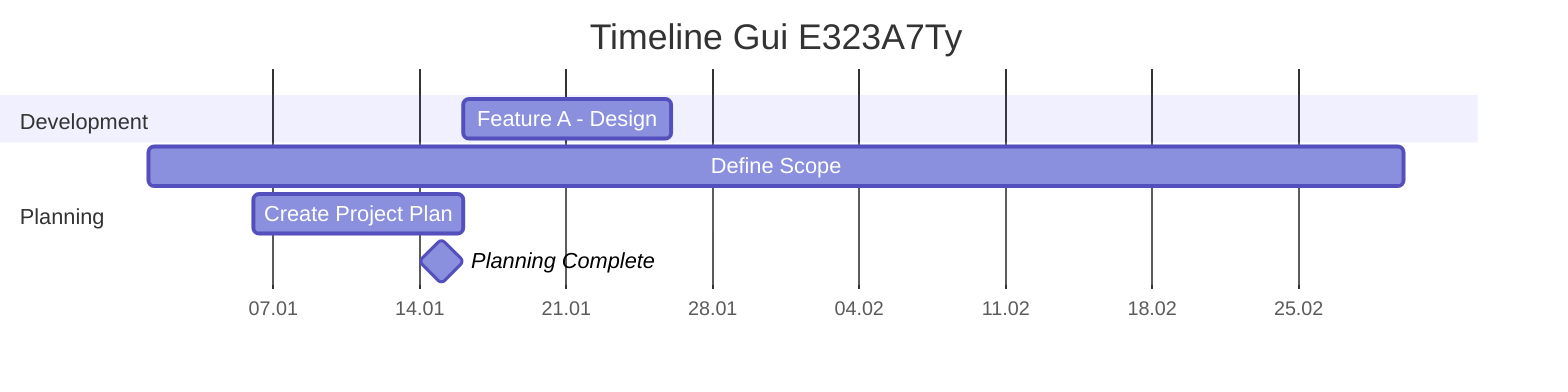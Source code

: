 gantt
    title Timeline Gui E323A7Ty
    dateFormat  YYYY-MM-DD
    axisFormat  %d.%m
    section Development
    Feature A - Design : 2024-01-16, 10d
    section Planning
    Define Scope : 2024-01-01, 60d
    Create Project Plan : 2024-01-06, 10d
    Planning Complete :milestone, 2024-01-15, 0d